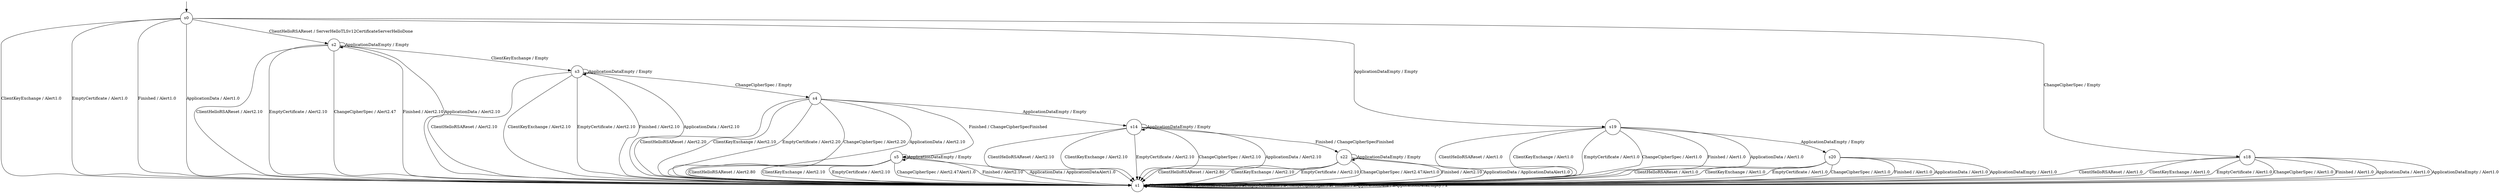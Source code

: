 digraph g {

	s0 [shape="circle" label="s0"];
	s1 [shape="circle" label="s1"];
	s2 [shape="circle" label="s2"];
	s3 [shape="circle" label="s3"];
	s4 [shape="circle" label="s4"];
	s5 [shape="circle" label="s5"];
	s6 [shape="circle" label="s20"];
	s7 [shape="circle" label="s19"];
	s8 [shape="circle" label="s18"];
	s9 [shape="circle" label="s14"];
	s10 [shape="circle" label="s22"];
	s0 -> s2 [label="ClientHelloRSAReset / ServerHelloTLSv12CertificateServerHelloDone"];
	s0 -> s1 [label="ClientKeyExchange / Alert1.0"];
	s0 -> s1 [label="EmptyCertificate / Alert1.0"];
	s0 -> s8 [label="ChangeCipherSpec / Empty"];
	s0 -> s1 [label="Finished / Alert1.0"];
	s0 -> s1 [label="ApplicationData / Alert1.0"];
	s0 -> s7 [label="ApplicationDataEmpty / Empty"];
	s1 -> s1 [label="ClientHelloRSAReset / x"];
	s1 -> s1 [label="ClientKeyExchange / x"];
	s1 -> s1 [label="EmptyCertificate / x"];
	s1 -> s1 [label="ChangeCipherSpec / x"];
	s1 -> s1 [label="Finished / x"];
	s1 -> s1 [label="ApplicationData / x"];
	s1 -> s1 [label="ApplicationDataEmpty / x"];
	s2 -> s1 [label="ClientHelloRSAReset / Alert2.10"];
	s2 -> s3 [label="ClientKeyExchange / Empty"];
	s2 -> s1 [label="EmptyCertificate / Alert2.10"];
	s2 -> s1 [label="ChangeCipherSpec / Alert2.47"];
	s2 -> s1 [label="Finished / Alert2.10"];
	s2 -> s1 [label="ApplicationData / Alert2.10"];
	s2 -> s2 [label="ApplicationDataEmpty / Empty"];
	s3 -> s1 [label="ClientHelloRSAReset / Alert2.10"];
	s3 -> s1 [label="ClientKeyExchange / Alert2.10"];
	s3 -> s1 [label="EmptyCertificate / Alert2.10"];
	s3 -> s4 [label="ChangeCipherSpec / Empty"];
	s3 -> s1 [label="Finished / Alert2.10"];
	s3 -> s1 [label="ApplicationData / Alert2.10"];
	s3 -> s3 [label="ApplicationDataEmpty / Empty"];
	s4 -> s1 [label="ClientHelloRSAReset / Alert2.20"];
	s4 -> s1 [label="ClientKeyExchange / Alert2.10"];
	s4 -> s1 [label="EmptyCertificate / Alert2.20"];
	s4 -> s1 [label="ChangeCipherSpec / Alert2.20"];
	s4 -> s5 [label="Finished / ChangeCipherSpecFinished"];
	s4 -> s1 [label="ApplicationData / Alert2.10"];
	s4 -> s9 [label="ApplicationDataEmpty / Empty"];
	s5 -> s1 [label="ClientHelloRSAReset / Alert2.80"];
	s5 -> s1 [label="ClientKeyExchange / Alert2.10"];
	s5 -> s1 [label="EmptyCertificate / Alert2.10"];
	s5 -> s1 [label="ChangeCipherSpec / Alert2.47Alert1.0"];
	s5 -> s1 [label="Finished / Alert2.10"];
	s5 -> s1 [label="ApplicationData / ApplicationDataAlert1.0"];
	s5 -> s5 [label="ApplicationDataEmpty / Empty"];
	s6 -> s1 [label="ClientHelloRSAReset / Alert1.0"];
	s6 -> s1 [label="ClientKeyExchange / Alert1.0"];
	s6 -> s1 [label="EmptyCertificate / Alert1.0"];
	s6 -> s1 [label="ChangeCipherSpec / Alert1.0"];
	s6 -> s1 [label="Finished / Alert1.0"];
	s6 -> s1 [label="ApplicationData / Alert1.0"];
	s6 -> s1 [label="ApplicationDataEmpty / Alert1.0"];
	s7 -> s1 [label="ClientHelloRSAReset / Alert1.0"];
	s7 -> s1 [label="ClientKeyExchange / Alert1.0"];
	s7 -> s1 [label="EmptyCertificate / Alert1.0"];
	s7 -> s1 [label="ChangeCipherSpec / Alert1.0"];
	s7 -> s1 [label="Finished / Alert1.0"];
	s7 -> s1 [label="ApplicationData / Alert1.0"];
	s7 -> s6 [label="ApplicationDataEmpty / Empty"];
	s8 -> s1 [label="ClientHelloRSAReset / Alert1.0"];
	s8 -> s1 [label="ClientKeyExchange / Alert1.0"];
	s8 -> s1 [label="EmptyCertificate / Alert1.0"];
	s8 -> s1 [label="ChangeCipherSpec / Alert1.0"];
	s8 -> s1 [label="Finished / Alert1.0"];
	s8 -> s1 [label="ApplicationData / Alert1.0"];
	s8 -> s1 [label="ApplicationDataEmpty / Alert1.0"];
	s9 -> s1 [label="ClientHelloRSAReset / Alert2.10"];
	s9 -> s1 [label="ClientKeyExchange / Alert2.10"];
	s9 -> s1 [label="EmptyCertificate / Alert2.10"];
	s9 -> s1 [label="ChangeCipherSpec / Alert2.10"];
	s9 -> s10 [label="Finished / ChangeCipherSpecFinished"];
	s9 -> s1 [label="ApplicationData / Alert2.10"];
	s9 -> s9 [label="ApplicationDataEmpty / Empty"];
	s10 -> s1 [label="ClientHelloRSAReset / Alert2.80"];
	s10 -> s1 [label="ClientKeyExchange / Alert2.10"];
	s10 -> s1 [label="EmptyCertificate / Alert2.10"];
	s10 -> s1 [label="ChangeCipherSpec / Alert2.47Alert1.0"];
	s10 -> s1 [label="Finished / Alert2.10"];
	s10 -> s1 [label="ApplicationData / ApplicationDataAlert1.0"];
	s10 -> s10 [label="ApplicationDataEmpty / Empty"];

__start0 [label="" shape="none" width="0" height="0"];
__start0 -> s0;

}

